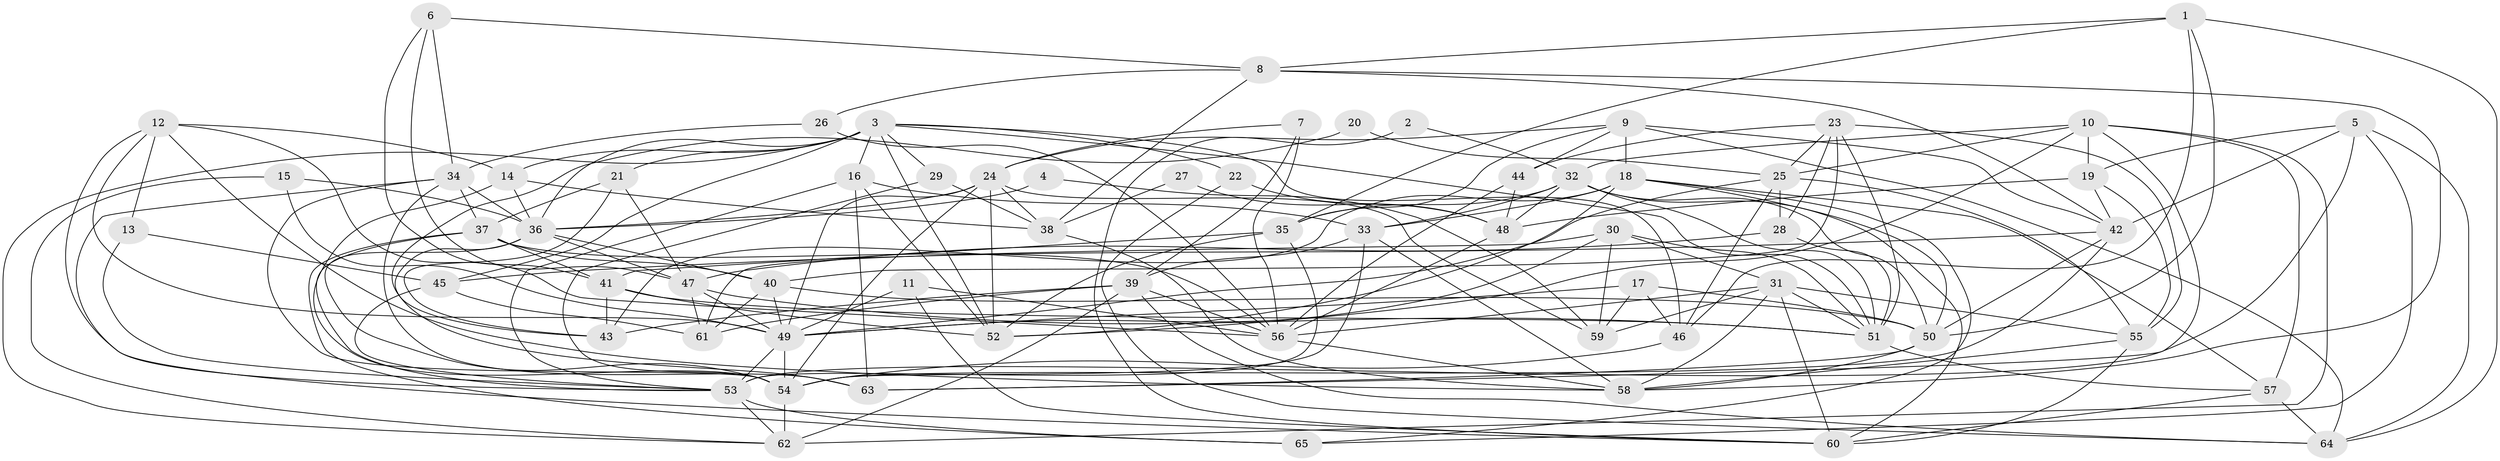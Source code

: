 // original degree distribution, {4: 0.35658914728682173, 3: 0.26356589147286824, 5: 0.17054263565891473, 6: 0.07751937984496124, 2: 0.09302325581395349, 7: 0.031007751937984496, 8: 0.007751937984496124}
// Generated by graph-tools (version 1.1) at 2025/26/03/09/25 03:26:22]
// undirected, 65 vertices, 188 edges
graph export_dot {
graph [start="1"]
  node [color=gray90,style=filled];
  1;
  2;
  3;
  4;
  5;
  6;
  7;
  8;
  9;
  10;
  11;
  12;
  13;
  14;
  15;
  16;
  17;
  18;
  19;
  20;
  21;
  22;
  23;
  24;
  25;
  26;
  27;
  28;
  29;
  30;
  31;
  32;
  33;
  34;
  35;
  36;
  37;
  38;
  39;
  40;
  41;
  42;
  43;
  44;
  45;
  46;
  47;
  48;
  49;
  50;
  51;
  52;
  53;
  54;
  55;
  56;
  57;
  58;
  59;
  60;
  61;
  62;
  63;
  64;
  65;
  1 -- 8 [weight=1.0];
  1 -- 35 [weight=1.0];
  1 -- 46 [weight=1.0];
  1 -- 50 [weight=1.0];
  1 -- 64 [weight=1.0];
  2 -- 32 [weight=1.0];
  2 -- 60 [weight=1.0];
  3 -- 14 [weight=1.0];
  3 -- 16 [weight=1.0];
  3 -- 21 [weight=1.0];
  3 -- 22 [weight=1.0];
  3 -- 29 [weight=1.0];
  3 -- 36 [weight=1.0];
  3 -- 45 [weight=1.0];
  3 -- 46 [weight=1.0];
  3 -- 51 [weight=1.0];
  3 -- 52 [weight=1.0];
  3 -- 62 [weight=1.0];
  4 -- 36 [weight=1.0];
  4 -- 59 [weight=1.0];
  5 -- 19 [weight=1.0];
  5 -- 42 [weight=1.0];
  5 -- 53 [weight=1.0];
  5 -- 64 [weight=1.0];
  5 -- 65 [weight=1.0];
  6 -- 8 [weight=1.0];
  6 -- 34 [weight=1.0];
  6 -- 41 [weight=1.0];
  6 -- 47 [weight=1.0];
  7 -- 24 [weight=1.0];
  7 -- 39 [weight=1.0];
  7 -- 56 [weight=1.0];
  8 -- 26 [weight=1.0];
  8 -- 38 [weight=1.0];
  8 -- 42 [weight=1.0];
  8 -- 58 [weight=1.0];
  9 -- 18 [weight=2.0];
  9 -- 24 [weight=1.0];
  9 -- 35 [weight=1.0];
  9 -- 42 [weight=1.0];
  9 -- 44 [weight=1.0];
  9 -- 64 [weight=1.0];
  10 -- 19 [weight=1.0];
  10 -- 25 [weight=1.0];
  10 -- 32 [weight=1.0];
  10 -- 52 [weight=1.0];
  10 -- 57 [weight=1.0];
  10 -- 62 [weight=1.0];
  10 -- 63 [weight=1.0];
  11 -- 49 [weight=1.0];
  11 -- 56 [weight=1.0];
  11 -- 60 [weight=1.0];
  12 -- 13 [weight=1.0];
  12 -- 14 [weight=1.0];
  12 -- 49 [weight=1.0];
  12 -- 53 [weight=1.0];
  12 -- 56 [weight=1.0];
  12 -- 58 [weight=1.0];
  13 -- 45 [weight=1.0];
  13 -- 53 [weight=1.0];
  14 -- 36 [weight=1.0];
  14 -- 38 [weight=1.0];
  14 -- 54 [weight=1.0];
  15 -- 36 [weight=1.0];
  15 -- 49 [weight=1.0];
  15 -- 62 [weight=1.0];
  16 -- 33 [weight=1.0];
  16 -- 52 [weight=1.0];
  16 -- 53 [weight=1.0];
  16 -- 63 [weight=1.0];
  17 -- 46 [weight=1.0];
  17 -- 49 [weight=1.0];
  17 -- 50 [weight=1.0];
  17 -- 59 [weight=1.0];
  18 -- 33 [weight=1.0];
  18 -- 43 [weight=1.0];
  18 -- 50 [weight=1.0];
  18 -- 52 [weight=1.0];
  18 -- 57 [weight=1.0];
  18 -- 65 [weight=1.0];
  19 -- 42 [weight=1.0];
  19 -- 48 [weight=1.0];
  19 -- 55 [weight=1.0];
  20 -- 25 [weight=1.0];
  20 -- 43 [weight=1.0];
  21 -- 37 [weight=1.0];
  21 -- 43 [weight=1.0];
  21 -- 47 [weight=1.0];
  22 -- 48 [weight=1.0];
  22 -- 64 [weight=1.0];
  23 -- 25 [weight=1.0];
  23 -- 28 [weight=1.0];
  23 -- 40 [weight=1.0];
  23 -- 44 [weight=1.0];
  23 -- 51 [weight=1.0];
  23 -- 55 [weight=1.0];
  24 -- 36 [weight=1.0];
  24 -- 38 [weight=1.0];
  24 -- 49 [weight=1.0];
  24 -- 52 [weight=1.0];
  24 -- 54 [weight=1.0];
  24 -- 59 [weight=1.0];
  25 -- 28 [weight=1.0];
  25 -- 46 [weight=1.0];
  25 -- 49 [weight=1.0];
  25 -- 55 [weight=1.0];
  26 -- 34 [weight=1.0];
  26 -- 56 [weight=1.0];
  27 -- 38 [weight=1.0];
  27 -- 48 [weight=1.0];
  28 -- 47 [weight=1.0];
  28 -- 51 [weight=1.0];
  29 -- 38 [weight=1.0];
  29 -- 54 [weight=1.0];
  30 -- 31 [weight=1.0];
  30 -- 49 [weight=1.0];
  30 -- 51 [weight=1.0];
  30 -- 59 [weight=1.0];
  30 -- 61 [weight=1.0];
  31 -- 51 [weight=1.0];
  31 -- 55 [weight=1.0];
  31 -- 56 [weight=1.0];
  31 -- 58 [weight=1.0];
  31 -- 59 [weight=1.0];
  31 -- 60 [weight=1.0];
  32 -- 33 [weight=1.0];
  32 -- 35 [weight=1.0];
  32 -- 48 [weight=1.0];
  32 -- 50 [weight=1.0];
  32 -- 51 [weight=1.0];
  32 -- 60 [weight=1.0];
  33 -- 39 [weight=1.0];
  33 -- 54 [weight=1.0];
  33 -- 58 [weight=1.0];
  34 -- 36 [weight=1.0];
  34 -- 37 [weight=1.0];
  34 -- 54 [weight=1.0];
  34 -- 60 [weight=1.0];
  34 -- 63 [weight=1.0];
  35 -- 41 [weight=1.0];
  35 -- 52 [weight=1.0];
  35 -- 53 [weight=2.0];
  36 -- 40 [weight=1.0];
  36 -- 47 [weight=1.0];
  36 -- 54 [weight=1.0];
  36 -- 63 [weight=1.0];
  37 -- 40 [weight=1.0];
  37 -- 41 [weight=1.0];
  37 -- 53 [weight=1.0];
  37 -- 56 [weight=1.0];
  37 -- 65 [weight=1.0];
  38 -- 58 [weight=1.0];
  39 -- 43 [weight=1.0];
  39 -- 56 [weight=1.0];
  39 -- 61 [weight=1.0];
  39 -- 62 [weight=1.0];
  39 -- 64 [weight=1.0];
  40 -- 49 [weight=1.0];
  40 -- 50 [weight=1.0];
  40 -- 61 [weight=1.0];
  41 -- 43 [weight=1.0];
  41 -- 51 [weight=1.0];
  41 -- 52 [weight=1.0];
  42 -- 45 [weight=1.0];
  42 -- 50 [weight=1.0];
  42 -- 54 [weight=1.0];
  44 -- 48 [weight=1.0];
  44 -- 56 [weight=1.0];
  45 -- 53 [weight=1.0];
  45 -- 61 [weight=2.0];
  46 -- 54 [weight=1.0];
  47 -- 49 [weight=1.0];
  47 -- 51 [weight=1.0];
  47 -- 61 [weight=1.0];
  48 -- 56 [weight=1.0];
  49 -- 53 [weight=1.0];
  49 -- 54 [weight=1.0];
  50 -- 58 [weight=1.0];
  50 -- 63 [weight=1.0];
  51 -- 57 [weight=1.0];
  53 -- 62 [weight=1.0];
  53 -- 65 [weight=1.0];
  54 -- 62 [weight=2.0];
  55 -- 58 [weight=1.0];
  55 -- 60 [weight=1.0];
  56 -- 58 [weight=1.0];
  57 -- 60 [weight=1.0];
  57 -- 64 [weight=1.0];
}
